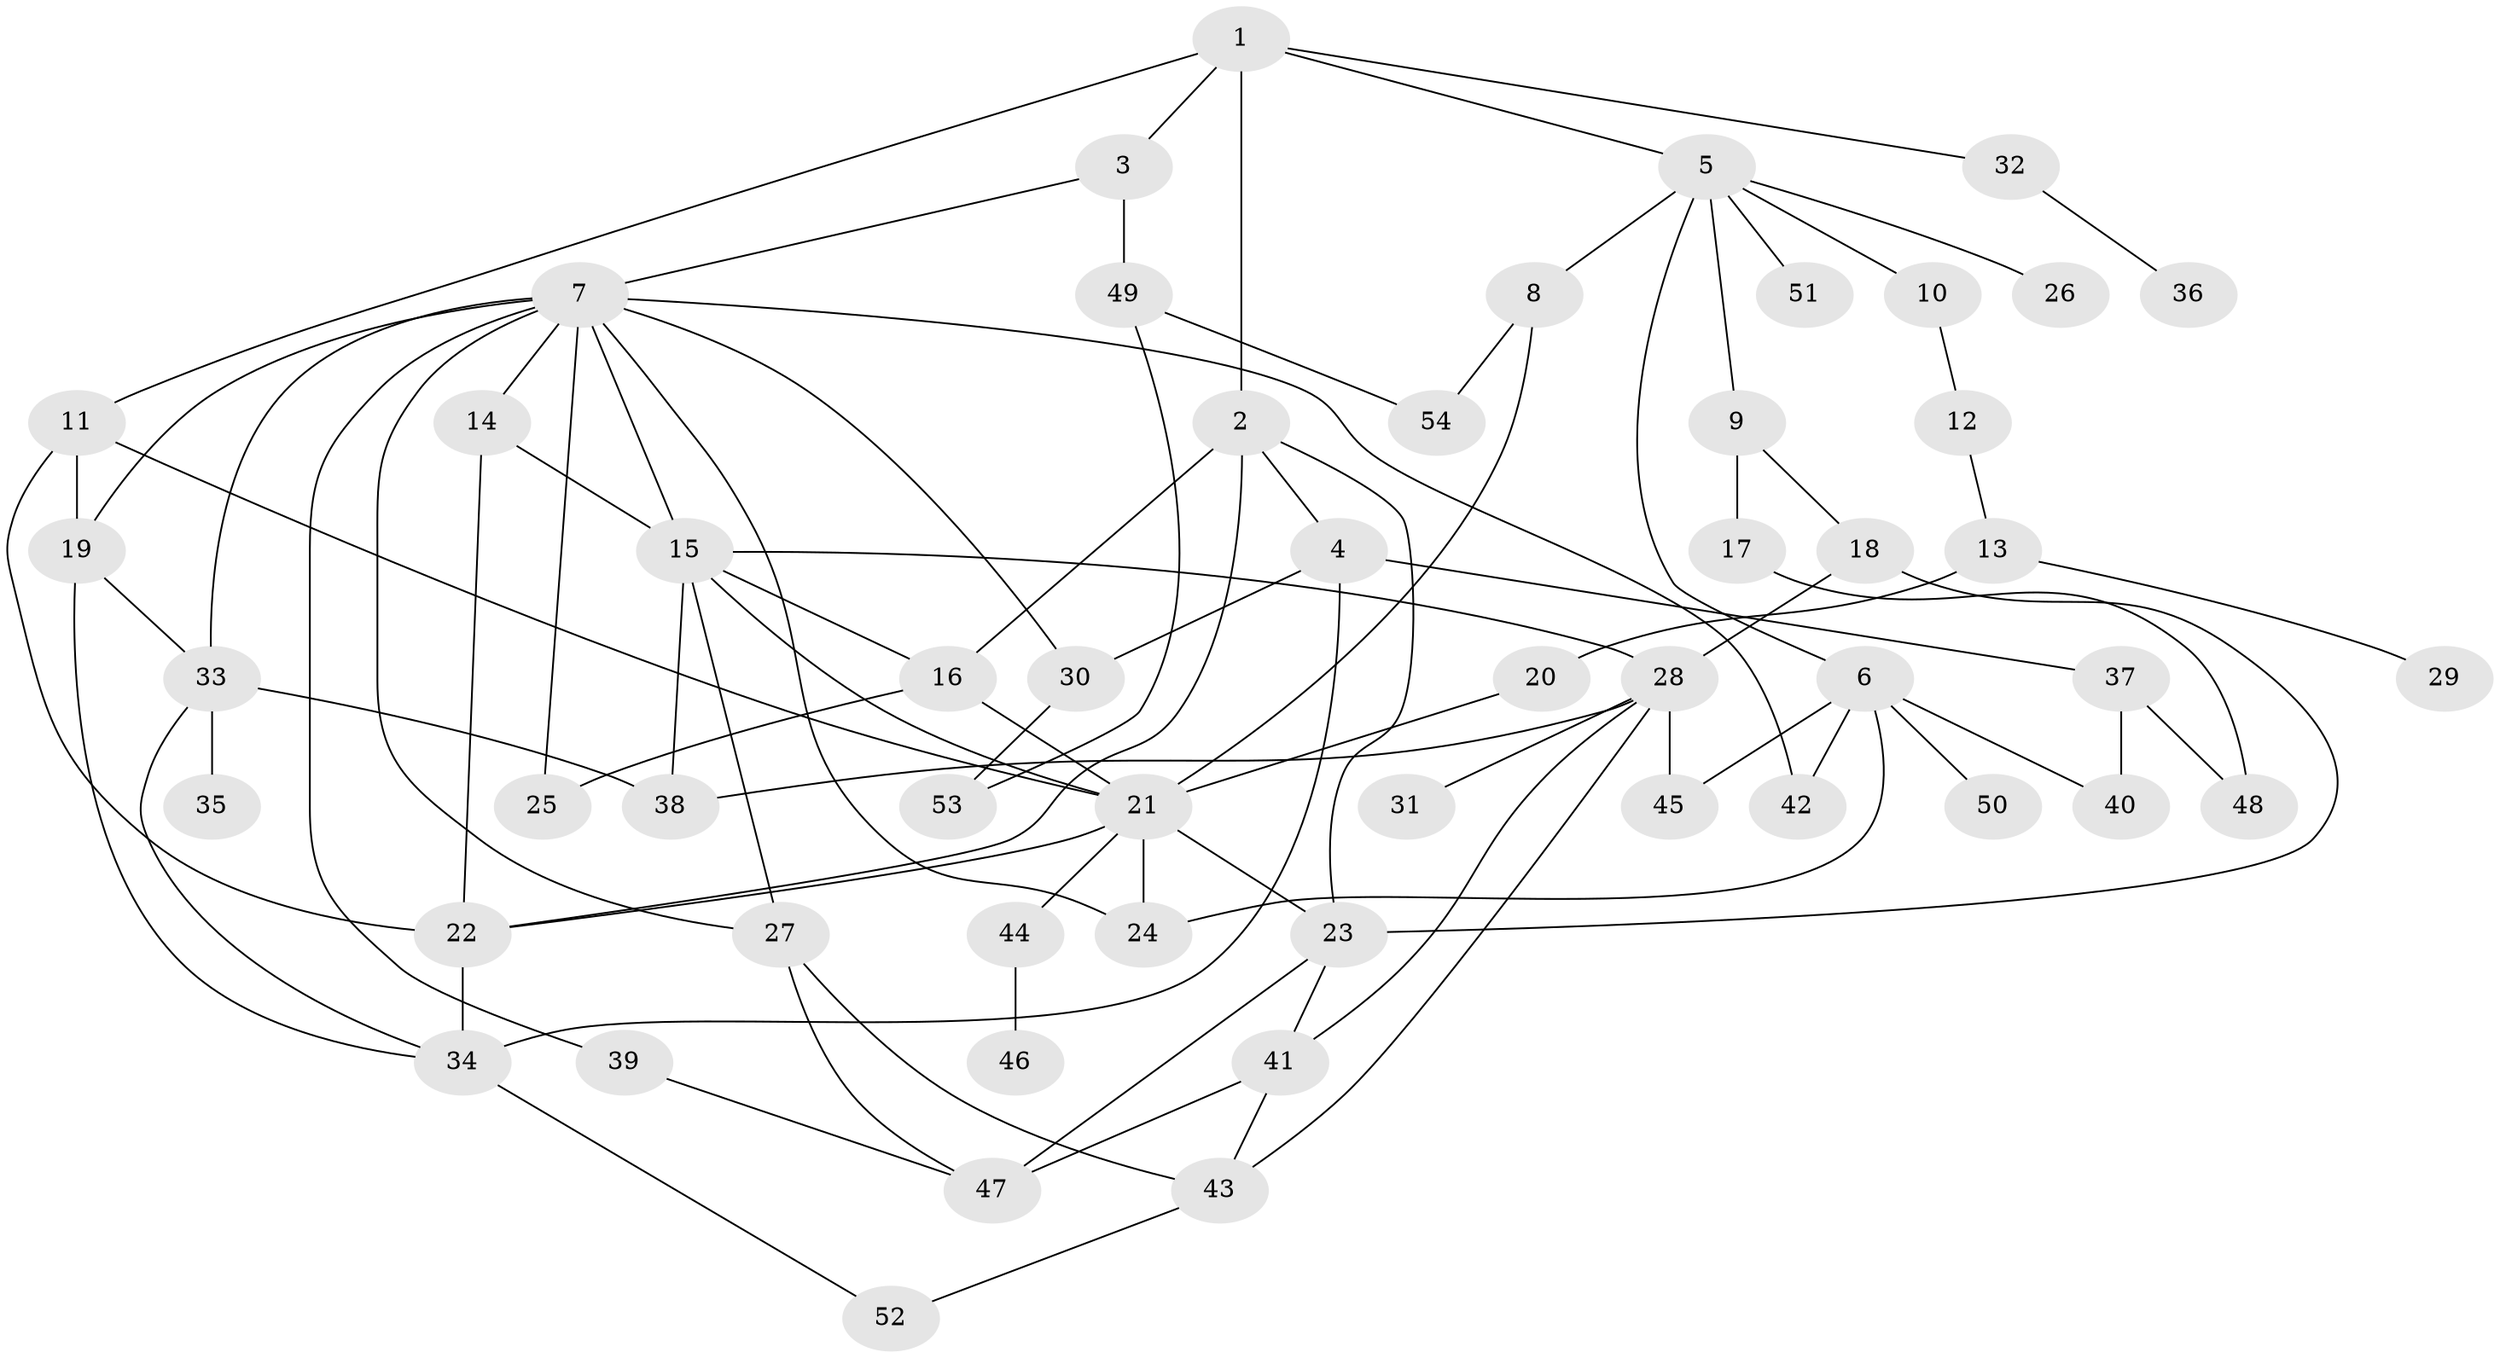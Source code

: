 // original degree distribution, {5: 0.09259259259259259, 6: 0.018518518518518517, 4: 0.10185185185185185, 8: 0.018518518518518517, 10: 0.009259259259259259, 3: 0.2777777777777778, 2: 0.2962962962962963, 1: 0.18518518518518517}
// Generated by graph-tools (version 1.1) at 2025/34/03/09/25 02:34:16]
// undirected, 54 vertices, 90 edges
graph export_dot {
graph [start="1"]
  node [color=gray90,style=filled];
  1;
  2;
  3;
  4;
  5;
  6;
  7;
  8;
  9;
  10;
  11;
  12;
  13;
  14;
  15;
  16;
  17;
  18;
  19;
  20;
  21;
  22;
  23;
  24;
  25;
  26;
  27;
  28;
  29;
  30;
  31;
  32;
  33;
  34;
  35;
  36;
  37;
  38;
  39;
  40;
  41;
  42;
  43;
  44;
  45;
  46;
  47;
  48;
  49;
  50;
  51;
  52;
  53;
  54;
  1 -- 2 [weight=1.0];
  1 -- 3 [weight=1.0];
  1 -- 5 [weight=1.0];
  1 -- 11 [weight=1.0];
  1 -- 32 [weight=1.0];
  2 -- 4 [weight=1.0];
  2 -- 16 [weight=1.0];
  2 -- 22 [weight=1.0];
  2 -- 23 [weight=1.0];
  3 -- 7 [weight=1.0];
  3 -- 49 [weight=1.0];
  4 -- 30 [weight=1.0];
  4 -- 34 [weight=1.0];
  4 -- 37 [weight=1.0];
  5 -- 6 [weight=1.0];
  5 -- 8 [weight=1.0];
  5 -- 9 [weight=1.0];
  5 -- 10 [weight=1.0];
  5 -- 26 [weight=1.0];
  5 -- 51 [weight=1.0];
  6 -- 24 [weight=1.0];
  6 -- 40 [weight=1.0];
  6 -- 42 [weight=1.0];
  6 -- 45 [weight=2.0];
  6 -- 50 [weight=1.0];
  7 -- 14 [weight=2.0];
  7 -- 15 [weight=1.0];
  7 -- 19 [weight=1.0];
  7 -- 24 [weight=2.0];
  7 -- 25 [weight=3.0];
  7 -- 27 [weight=1.0];
  7 -- 30 [weight=1.0];
  7 -- 33 [weight=2.0];
  7 -- 39 [weight=1.0];
  7 -- 42 [weight=1.0];
  8 -- 21 [weight=1.0];
  8 -- 54 [weight=1.0];
  9 -- 17 [weight=1.0];
  9 -- 18 [weight=1.0];
  10 -- 12 [weight=1.0];
  11 -- 19 [weight=1.0];
  11 -- 21 [weight=1.0];
  11 -- 22 [weight=1.0];
  12 -- 13 [weight=1.0];
  13 -- 20 [weight=1.0];
  13 -- 29 [weight=1.0];
  14 -- 15 [weight=1.0];
  14 -- 22 [weight=1.0];
  15 -- 16 [weight=1.0];
  15 -- 21 [weight=1.0];
  15 -- 27 [weight=1.0];
  15 -- 28 [weight=1.0];
  15 -- 38 [weight=1.0];
  16 -- 21 [weight=3.0];
  16 -- 25 [weight=1.0];
  17 -- 48 [weight=1.0];
  18 -- 23 [weight=1.0];
  18 -- 28 [weight=1.0];
  19 -- 33 [weight=1.0];
  19 -- 34 [weight=1.0];
  20 -- 21 [weight=1.0];
  21 -- 22 [weight=1.0];
  21 -- 23 [weight=1.0];
  21 -- 24 [weight=1.0];
  21 -- 44 [weight=2.0];
  22 -- 34 [weight=1.0];
  23 -- 41 [weight=1.0];
  23 -- 47 [weight=1.0];
  27 -- 43 [weight=1.0];
  27 -- 47 [weight=1.0];
  28 -- 31 [weight=1.0];
  28 -- 38 [weight=1.0];
  28 -- 41 [weight=1.0];
  28 -- 43 [weight=1.0];
  28 -- 45 [weight=1.0];
  30 -- 53 [weight=1.0];
  32 -- 36 [weight=1.0];
  33 -- 34 [weight=1.0];
  33 -- 35 [weight=1.0];
  33 -- 38 [weight=1.0];
  34 -- 52 [weight=1.0];
  37 -- 40 [weight=1.0];
  37 -- 48 [weight=1.0];
  39 -- 47 [weight=1.0];
  41 -- 43 [weight=1.0];
  41 -- 47 [weight=1.0];
  43 -- 52 [weight=1.0];
  44 -- 46 [weight=1.0];
  49 -- 53 [weight=1.0];
  49 -- 54 [weight=1.0];
}
